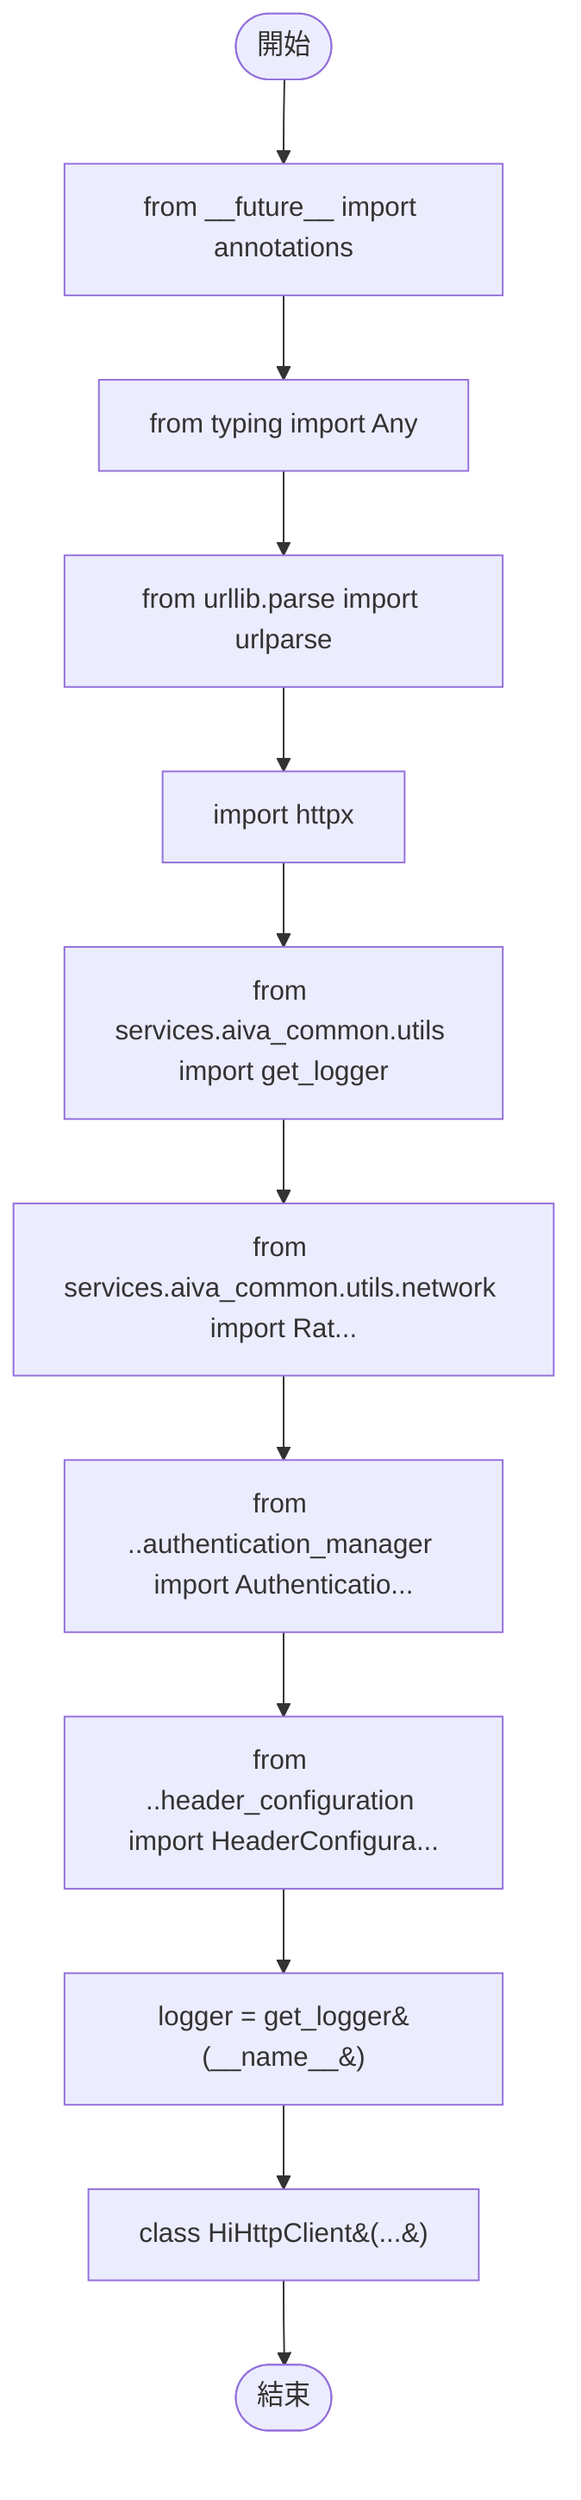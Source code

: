flowchart TB
    n1([開始])
    n2([結束])
    n3[from __future__ import annotations]
    n4[from typing import Any]
    n5[from urllib.parse import urlparse]
    n6[import httpx]
    n7[from services.aiva_common.utils import get_logger]
    n8[from services.aiva_common.utils.network import Rat...]
    n9[from ..authentication_manager import Authenticatio...]
    n10[from ..header_configuration import HeaderConfigura...]
    n11[logger = get_logger&#40;__name__&#41;]
    n12[class HiHttpClient&#40;...&#41;]
    n1 --> n3
    n3 --> n4
    n4 --> n5
    n5 --> n6
    n6 --> n7
    n7 --> n8
    n8 --> n9
    n9 --> n10
    n10 --> n11
    n11 --> n12
    n12 --> n2